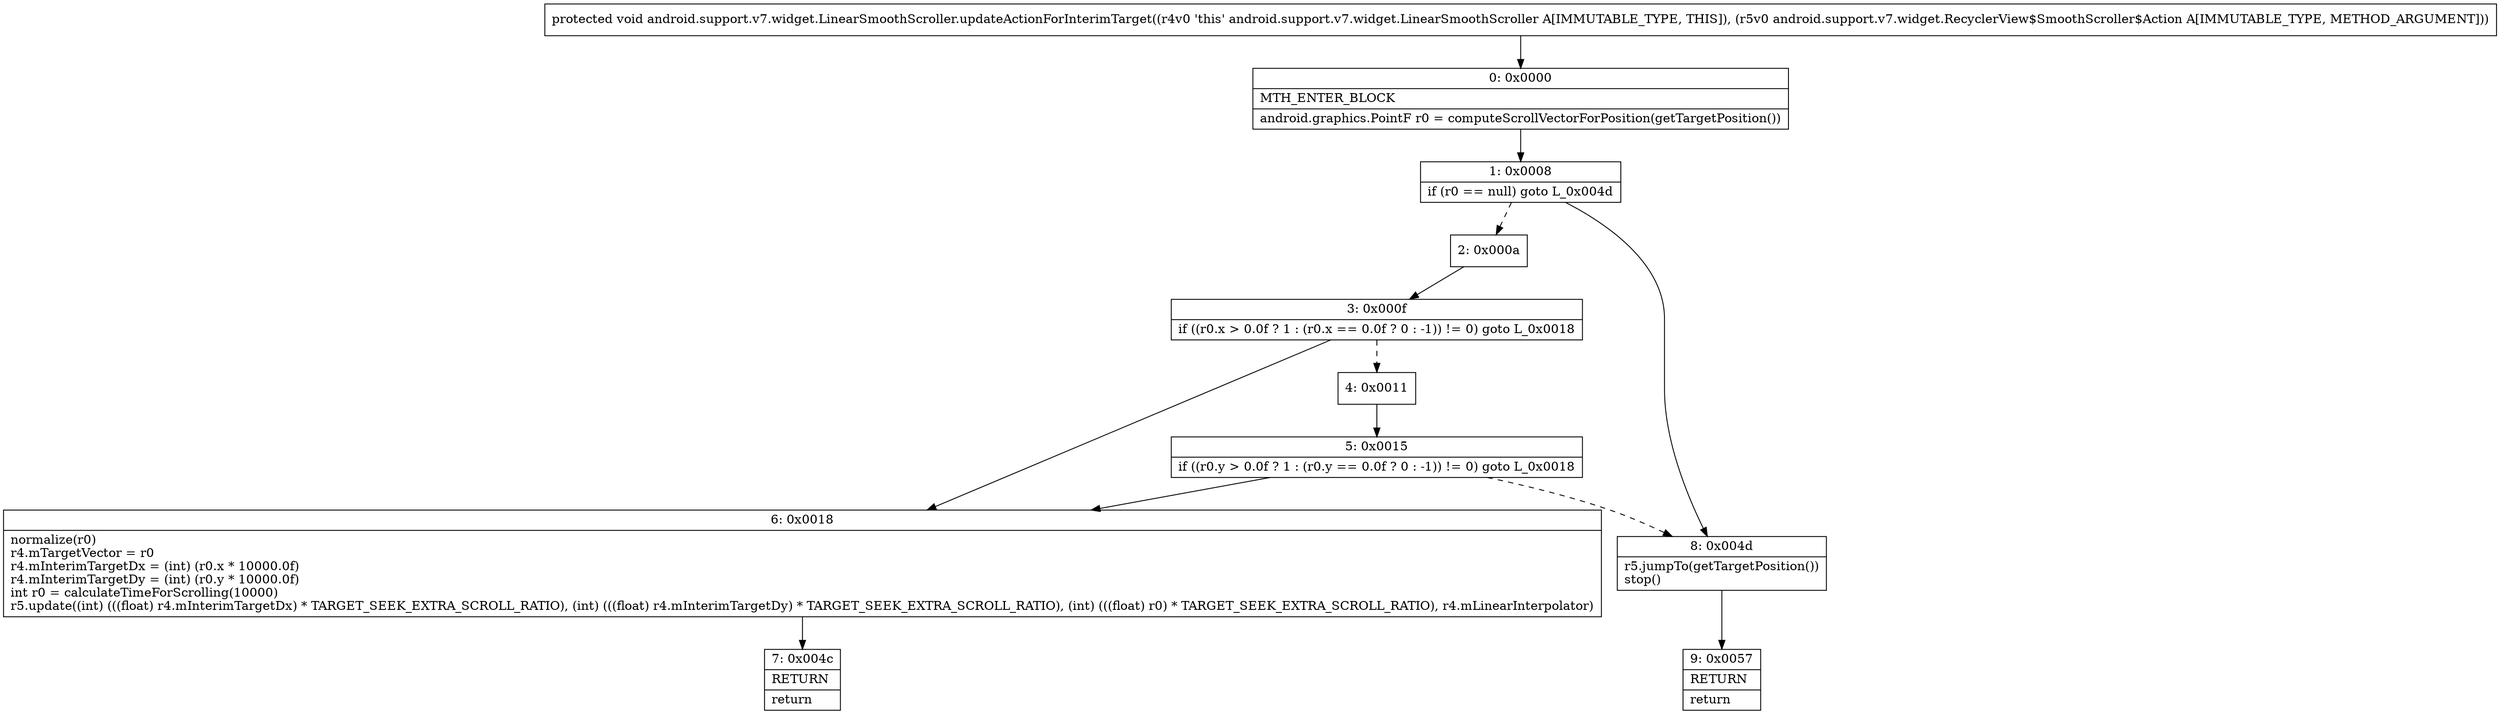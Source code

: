 digraph "CFG forandroid.support.v7.widget.LinearSmoothScroller.updateActionForInterimTarget(Landroid\/support\/v7\/widget\/RecyclerView$SmoothScroller$Action;)V" {
Node_0 [shape=record,label="{0\:\ 0x0000|MTH_ENTER_BLOCK\l|android.graphics.PointF r0 = computeScrollVectorForPosition(getTargetPosition())\l}"];
Node_1 [shape=record,label="{1\:\ 0x0008|if (r0 == null) goto L_0x004d\l}"];
Node_2 [shape=record,label="{2\:\ 0x000a}"];
Node_3 [shape=record,label="{3\:\ 0x000f|if ((r0.x \> 0.0f ? 1 : (r0.x == 0.0f ? 0 : \-1)) != 0) goto L_0x0018\l}"];
Node_4 [shape=record,label="{4\:\ 0x0011}"];
Node_5 [shape=record,label="{5\:\ 0x0015|if ((r0.y \> 0.0f ? 1 : (r0.y == 0.0f ? 0 : \-1)) != 0) goto L_0x0018\l}"];
Node_6 [shape=record,label="{6\:\ 0x0018|normalize(r0)\lr4.mTargetVector = r0\lr4.mInterimTargetDx = (int) (r0.x * 10000.0f)\lr4.mInterimTargetDy = (int) (r0.y * 10000.0f)\lint r0 = calculateTimeForScrolling(10000)\lr5.update((int) (((float) r4.mInterimTargetDx) * TARGET_SEEK_EXTRA_SCROLL_RATIO), (int) (((float) r4.mInterimTargetDy) * TARGET_SEEK_EXTRA_SCROLL_RATIO), (int) (((float) r0) * TARGET_SEEK_EXTRA_SCROLL_RATIO), r4.mLinearInterpolator)\l}"];
Node_7 [shape=record,label="{7\:\ 0x004c|RETURN\l|return\l}"];
Node_8 [shape=record,label="{8\:\ 0x004d|r5.jumpTo(getTargetPosition())\lstop()\l}"];
Node_9 [shape=record,label="{9\:\ 0x0057|RETURN\l|return\l}"];
MethodNode[shape=record,label="{protected void android.support.v7.widget.LinearSmoothScroller.updateActionForInterimTarget((r4v0 'this' android.support.v7.widget.LinearSmoothScroller A[IMMUTABLE_TYPE, THIS]), (r5v0 android.support.v7.widget.RecyclerView$SmoothScroller$Action A[IMMUTABLE_TYPE, METHOD_ARGUMENT])) }"];
MethodNode -> Node_0;
Node_0 -> Node_1;
Node_1 -> Node_2[style=dashed];
Node_1 -> Node_8;
Node_2 -> Node_3;
Node_3 -> Node_4[style=dashed];
Node_3 -> Node_6;
Node_4 -> Node_5;
Node_5 -> Node_6;
Node_5 -> Node_8[style=dashed];
Node_6 -> Node_7;
Node_8 -> Node_9;
}

